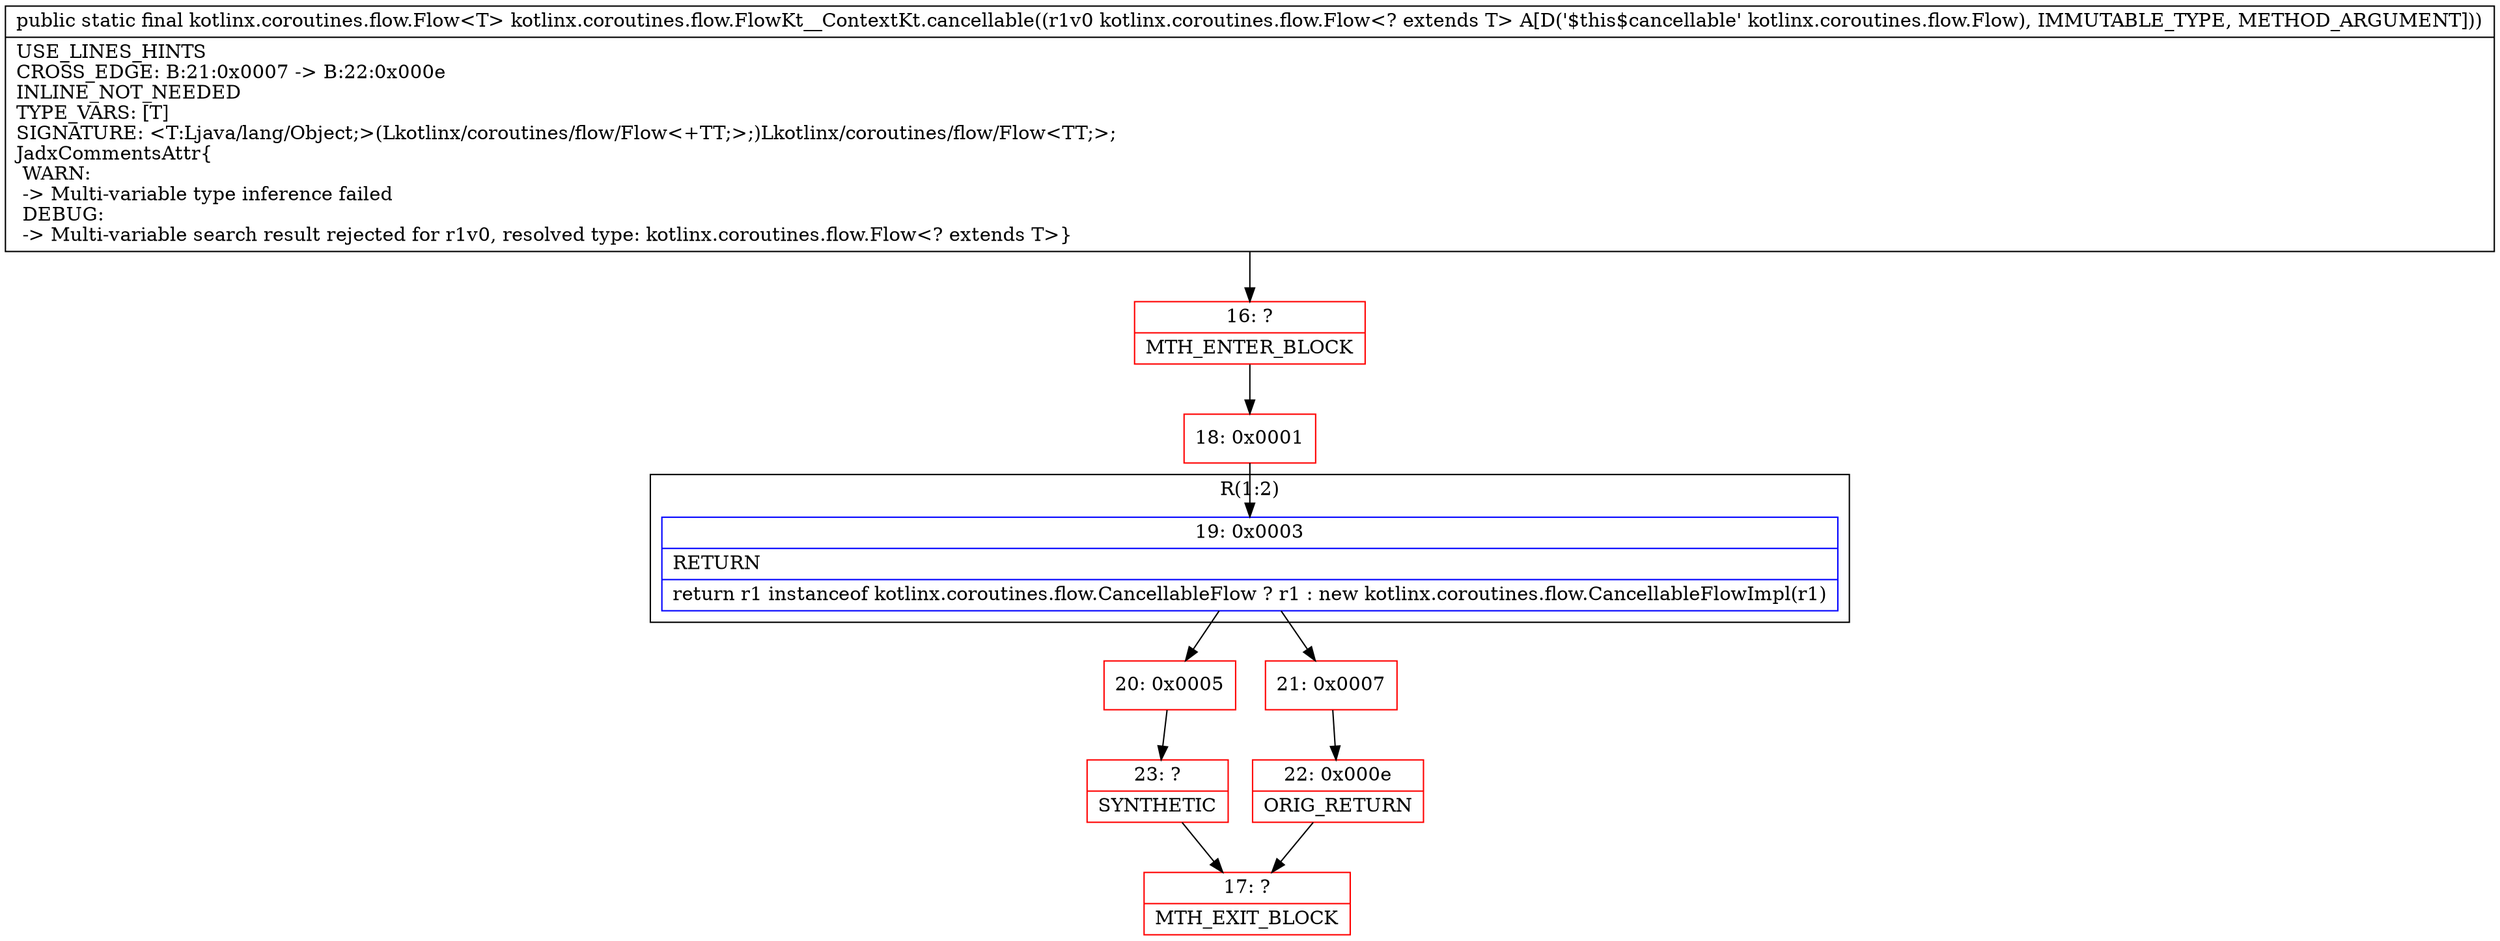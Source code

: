 digraph "CFG forkotlinx.coroutines.flow.FlowKt__ContextKt.cancellable(Lkotlinx\/coroutines\/flow\/Flow;)Lkotlinx\/coroutines\/flow\/Flow;" {
subgraph cluster_Region_1925689151 {
label = "R(1:2)";
node [shape=record,color=blue];
Node_19 [shape=record,label="{19\:\ 0x0003|RETURN\l|return r1 instanceof kotlinx.coroutines.flow.CancellableFlow ? r1 : new kotlinx.coroutines.flow.CancellableFlowImpl(r1)\l}"];
}
Node_16 [shape=record,color=red,label="{16\:\ ?|MTH_ENTER_BLOCK\l}"];
Node_18 [shape=record,color=red,label="{18\:\ 0x0001}"];
Node_20 [shape=record,color=red,label="{20\:\ 0x0005}"];
Node_23 [shape=record,color=red,label="{23\:\ ?|SYNTHETIC\l}"];
Node_17 [shape=record,color=red,label="{17\:\ ?|MTH_EXIT_BLOCK\l}"];
Node_21 [shape=record,color=red,label="{21\:\ 0x0007}"];
Node_22 [shape=record,color=red,label="{22\:\ 0x000e|ORIG_RETURN\l}"];
MethodNode[shape=record,label="{public static final kotlinx.coroutines.flow.Flow\<T\> kotlinx.coroutines.flow.FlowKt__ContextKt.cancellable((r1v0 kotlinx.coroutines.flow.Flow\<? extends T\> A[D('$this$cancellable' kotlinx.coroutines.flow.Flow), IMMUTABLE_TYPE, METHOD_ARGUMENT]))  | USE_LINES_HINTS\lCROSS_EDGE: B:21:0x0007 \-\> B:22:0x000e\lINLINE_NOT_NEEDED\lTYPE_VARS: [T]\lSIGNATURE: \<T:Ljava\/lang\/Object;\>(Lkotlinx\/coroutines\/flow\/Flow\<+TT;\>;)Lkotlinx\/coroutines\/flow\/Flow\<TT;\>;\lJadxCommentsAttr\{\l WARN: \l \-\> Multi\-variable type inference failed\l DEBUG: \l \-\> Multi\-variable search result rejected for r1v0, resolved type: kotlinx.coroutines.flow.Flow\<? extends T\>\}\l}"];
MethodNode -> Node_16;Node_19 -> Node_20;
Node_19 -> Node_21;
Node_16 -> Node_18;
Node_18 -> Node_19;
Node_20 -> Node_23;
Node_23 -> Node_17;
Node_21 -> Node_22;
Node_22 -> Node_17;
}

